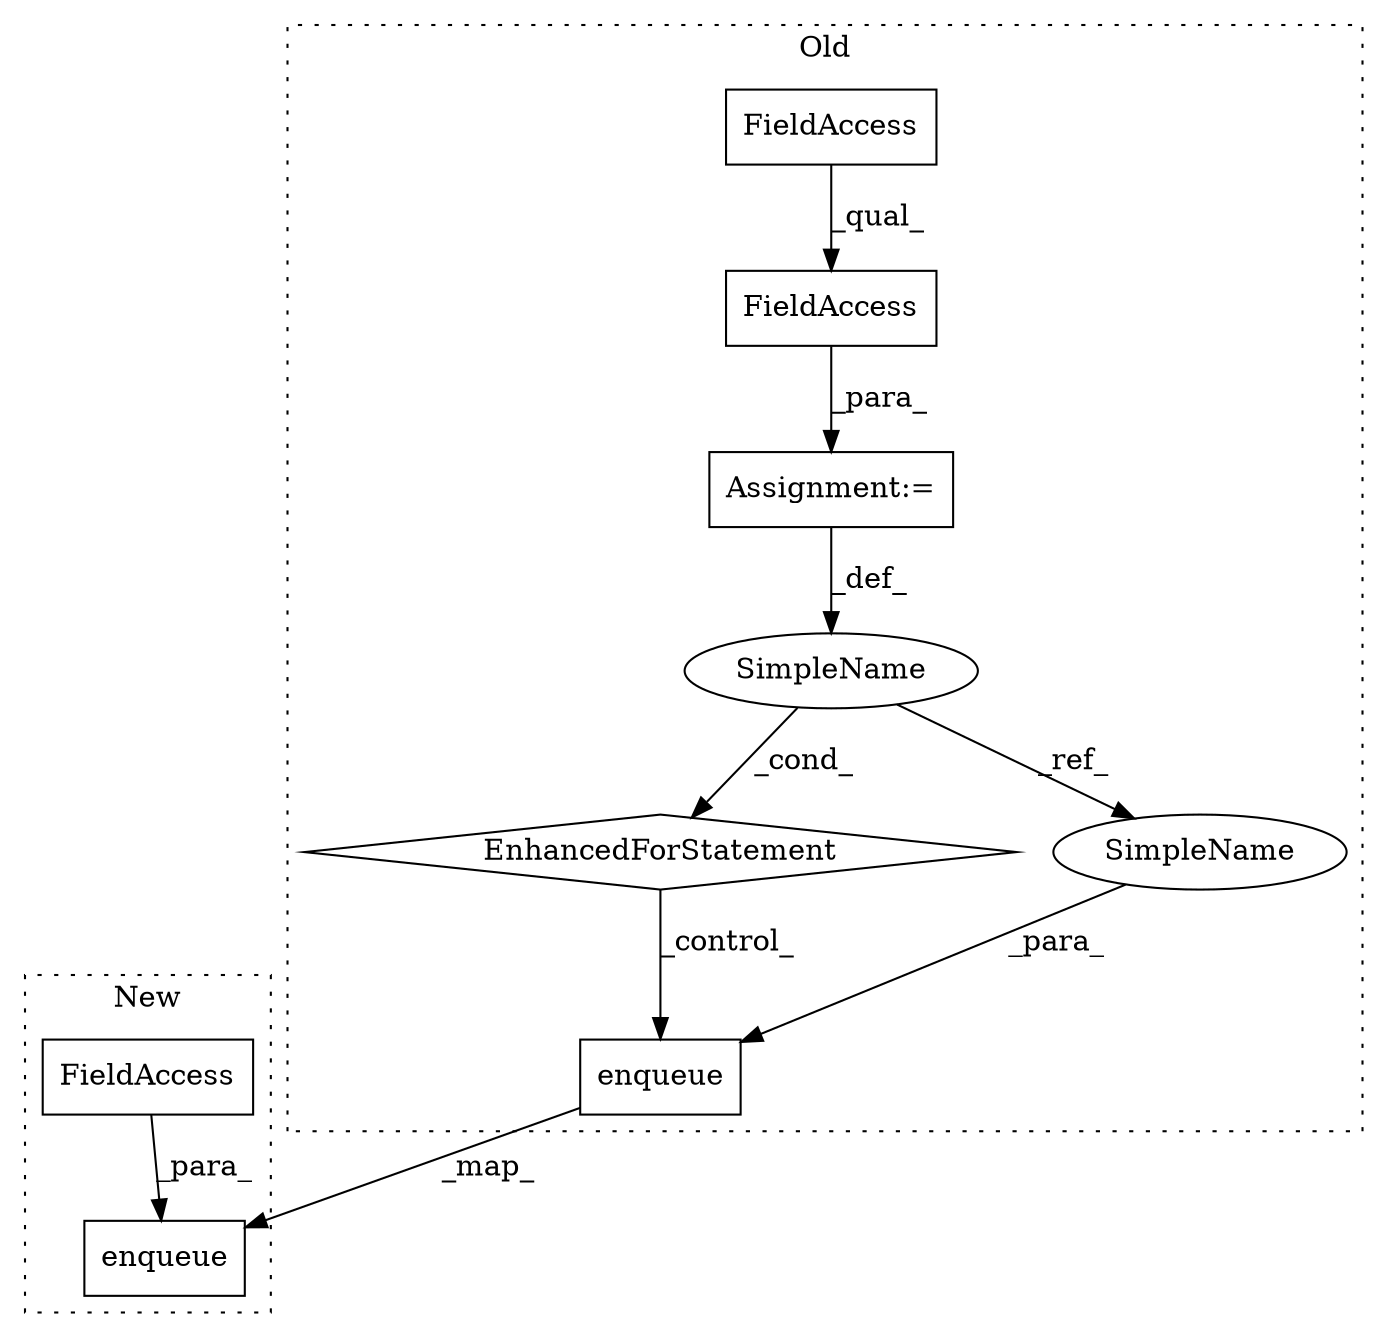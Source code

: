 digraph G {
subgraph cluster0 {
1 [label="enqueue" a="32" s="1647,1660" l="8,1" shape="box"];
3 [label="EnhancedForStatement" a="70" s="1528,1618" l="57,2" shape="diamond"];
5 [label="SimpleName" a="42" s="1589" l="5" shape="ellipse"];
6 [label="Assignment:=" a="7" s="1528,1618" l="57,2" shape="box"];
7 [label="FieldAccess" a="22" s="1597" l="21" shape="box"];
8 [label="FieldAccess" a="22" s="1597" l="14" shape="box"];
9 [label="SimpleName" a="42" s="1655" l="5" shape="ellipse"];
label = "Old";
style="dotted";
}
subgraph cluster1 {
2 [label="enqueue" a="32" s="1535,1552" l="8,1" shape="box"];
4 [label="FieldAccess" a="22" s="1543" l="9" shape="box"];
label = "New";
style="dotted";
}
1 -> 2 [label="_map_"];
3 -> 1 [label="_control_"];
4 -> 2 [label="_para_"];
5 -> 3 [label="_cond_"];
5 -> 9 [label="_ref_"];
6 -> 5 [label="_def_"];
7 -> 6 [label="_para_"];
8 -> 7 [label="_qual_"];
9 -> 1 [label="_para_"];
}